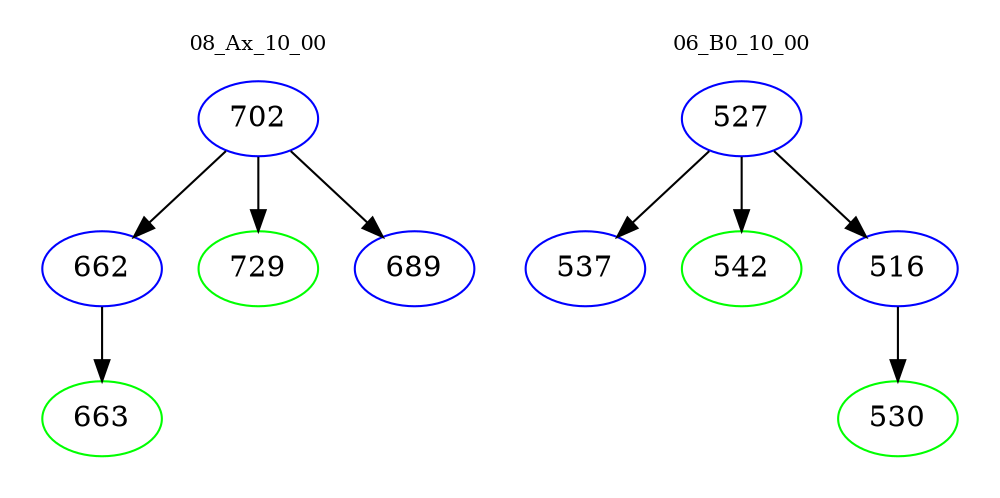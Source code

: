 digraph{
subgraph cluster_0 {
color = white
label = "08_Ax_10_00";
fontsize=10;
T0_702 [label="702", color="blue"]
T0_702 -> T0_662 [color="black"]
T0_662 [label="662", color="blue"]
T0_662 -> T0_663 [color="black"]
T0_663 [label="663", color="green"]
T0_702 -> T0_729 [color="black"]
T0_729 [label="729", color="green"]
T0_702 -> T0_689 [color="black"]
T0_689 [label="689", color="blue"]
}
subgraph cluster_1 {
color = white
label = "06_B0_10_00";
fontsize=10;
T1_527 [label="527", color="blue"]
T1_527 -> T1_537 [color="black"]
T1_537 [label="537", color="blue"]
T1_527 -> T1_542 [color="black"]
T1_542 [label="542", color="green"]
T1_527 -> T1_516 [color="black"]
T1_516 [label="516", color="blue"]
T1_516 -> T1_530 [color="black"]
T1_530 [label="530", color="green"]
}
}
